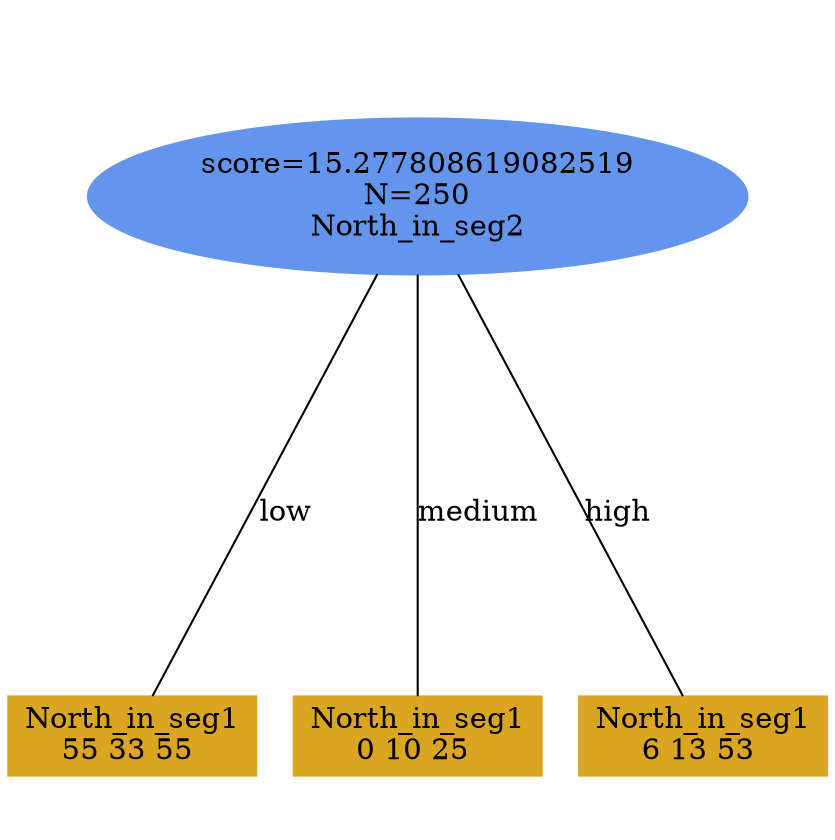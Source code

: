 digraph "DD" {
size = "7.5,10"
ratio=1.0;
center = true;
edge [dir = none];
{ rank = same; node [shape=ellipse, style=filled, color=cornflowerblue];"1363" [label="score=15.277808619082519\nN=250\nNorth_in_seg2"];}
{ rank = same; node [shape=box, style=filled, color=goldenrod];"1364" [label="North_in_seg1\n55 33 55 "];}
{ rank = same; node [shape=box, style=filled, color=goldenrod];"1365" [label="North_in_seg1\n0 10 25 "];}
{ rank = same; node [shape=box, style=filled, color=goldenrod];"1366" [label="North_in_seg1\n6 13 53 "];}
"1363" -> "1364" [label = "low"];
"1363" -> "1365" [label = "medium"];
"1363" -> "1366" [label = "high"];

}